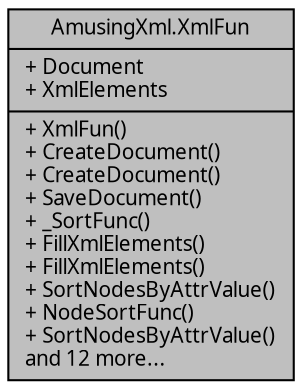 digraph "AmusingXml.XmlFun"
{
  edge [fontname="FreeSans.ttf",fontsize="10",labelfontname="FreeSans.ttf",labelfontsize="10"];
  node [fontname="FreeSans.ttf",fontsize="10",shape=record];
  Node1 [label="{AmusingXml.XmlFun\n|+ Document\l+ XmlElements\l|+ XmlFun()\l+ CreateDocument()\l+ CreateDocument()\l+ SaveDocument()\l+ _SortFunc()\l+ FillXmlElements()\l+ FillXmlElements()\l+ SortNodesByAttrValue()\l+ NodeSortFunc()\l+ SortNodesByAttrValue()\land 12 more...\l}",height=0.2,width=0.4,color="black", fillcolor="grey75", style="filled", fontcolor="black"];
}

